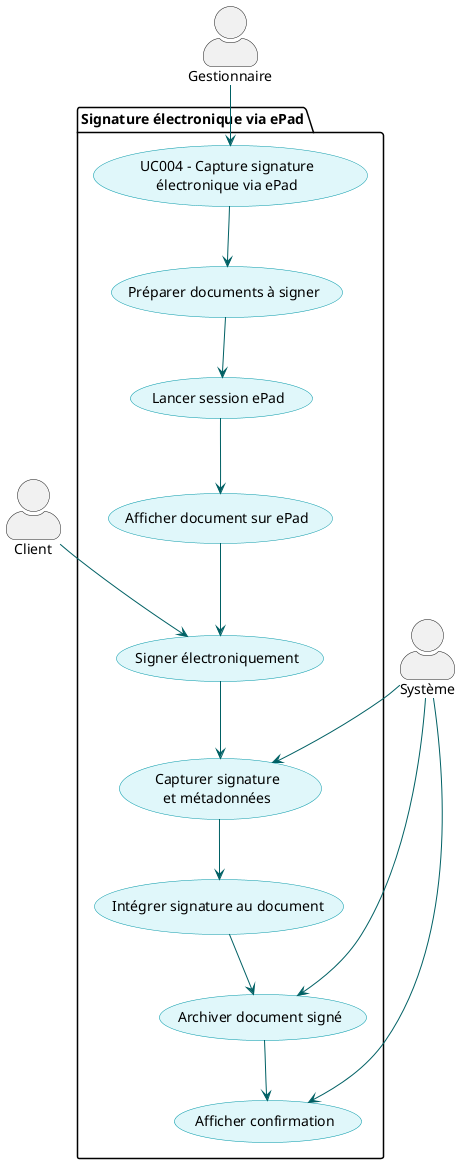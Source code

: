 @startuml UC004
' UC004 – Capture de signature électronique via ePad
skinparam actorStyle awesome
skinparam usecase {
    BackgroundColor #E0F7FA
    BorderColor #0097A7
    ArrowColor #006064
}
' Affichage vertical : supprime "left to right direction"

actor "Client" as Client
actor "Gestionnaire" as Gestionnaire
actor "Système" as Systeme

package "Signature électronique via ePad" {
    usecase "UC004 - Capture signature\nélectronique via ePad" as UC004
    usecase "Préparer documents à signer" as Preparation
    usecase "Lancer session ePad" as LancerSession
    usecase "Afficher document sur ePad" as AffichageDoc
    usecase "Signer électroniquement" as Signature
    usecase "Capturer signature\net métadonnées" as Capture
    usecase "Intégrer signature au document" as Integration
    usecase "Archiver document signé" as Archivage
    usecase "Afficher confirmation" as Confirmation
}

Gestionnaire --> UC004
UC004 --> Preparation
Preparation --> LancerSession
LancerSession --> AffichageDoc
AffichageDoc --> Signature
Client --> Signature
Signature --> Capture
Capture --> Integration
Integration --> Archivage
Archivage --> Confirmation
Systeme --> Capture
Systeme --> Archivage
Systeme --> Confirmation

@enduml